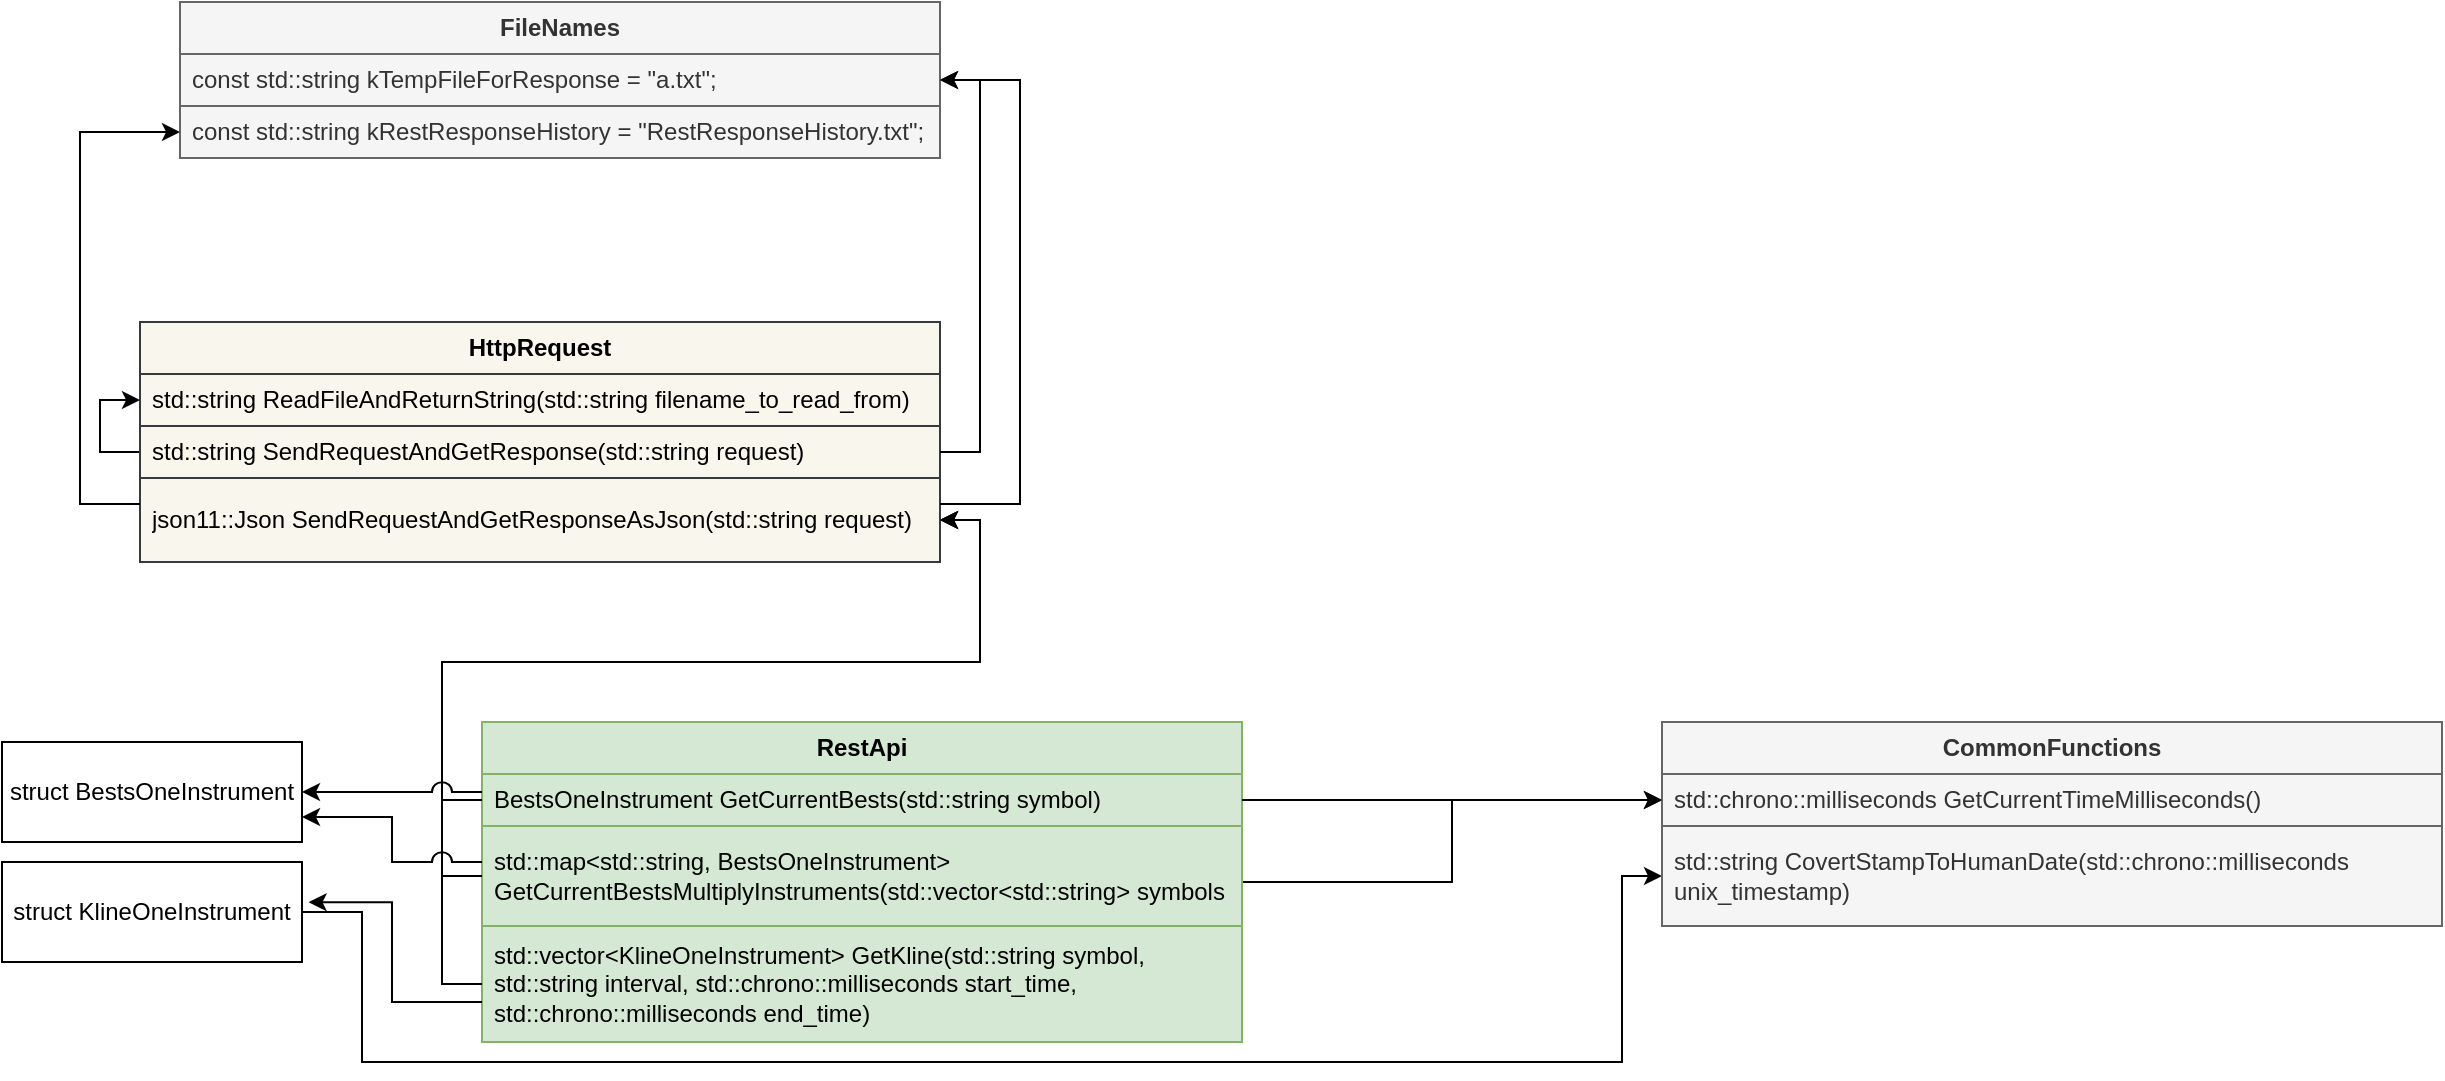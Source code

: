 <mxfile version="18.0.2" type="device"><diagram id="Dl7lVVzgup3Q1QjyaTcV" name="Page-1"><mxGraphModel dx="2249" dy="1331" grid="1" gridSize="10" guides="1" tooltips="1" connect="1" arrows="1" fold="1" page="1" pageScale="1" pageWidth="4681" pageHeight="3300" math="0" shadow="0"><root><mxCell id="0"/><mxCell id="1" parent="0"/><mxCell id="a-pyQw6Xo1q9kdm13CsX-4" value="HttpRequest" style="swimlane;fontStyle=1;align=center;verticalAlign=middle;childLayout=stackLayout;horizontal=1;startSize=26;horizontalStack=0;resizeParent=1;resizeParentMax=0;resizeLast=0;collapsible=1;marginBottom=0;fillColor=#f9f7ed;strokeColor=#36393d;whiteSpace=wrap;" parent="1" vertex="1"><mxGeometry x="719" y="480" width="400" height="120" as="geometry"><mxRectangle x="170" y="260" width="140" height="26" as="alternateBounds"/></mxGeometry></mxCell><mxCell id="a-pyQw6Xo1q9kdm13CsX-5" value="std::string ReadFileAndReturnString(std::string filename_to_read_from)" style="text;strokeColor=#36393d;fillColor=#f9f7ed;align=left;verticalAlign=middle;spacingLeft=4;spacingRight=4;overflow=hidden;rotatable=0;points=[[0,0.5],[1,0.5]];portConstraint=eastwest;whiteSpace=wrap;" parent="a-pyQw6Xo1q9kdm13CsX-4" vertex="1"><mxGeometry y="26" width="400" height="26" as="geometry"/></mxCell><mxCell id="a-pyQw6Xo1q9kdm13CsX-21" style="edgeStyle=orthogonalEdgeStyle;rounded=0;jumpStyle=arc;jumpSize=10;orthogonalLoop=1;jettySize=auto;html=1;entryX=0;entryY=0.5;entryDx=0;entryDy=0;endArrow=classic;endFill=1;verticalAlign=middle;" parent="a-pyQw6Xo1q9kdm13CsX-4" source="a-pyQw6Xo1q9kdm13CsX-7" target="a-pyQw6Xo1q9kdm13CsX-5" edge="1"><mxGeometry relative="1" as="geometry"><Array as="points"><mxPoint x="-20" y="65"/><mxPoint x="-20" y="39"/></Array></mxGeometry></mxCell><mxCell id="a-pyQw6Xo1q9kdm13CsX-7" value="std::string SendRequestAndGetResponse(std::string request)" style="text;strokeColor=#36393d;fillColor=#f9f7ed;align=left;verticalAlign=middle;spacingLeft=4;spacingRight=4;overflow=hidden;rotatable=0;points=[[0,0.5],[1,0.5]];portConstraint=eastwest;whiteSpace=wrap;" parent="a-pyQw6Xo1q9kdm13CsX-4" vertex="1"><mxGeometry y="52" width="400" height="26" as="geometry"/></mxCell><mxCell id="a-pyQw6Xo1q9kdm13CsX-8" value="json11::Json SendRequestAndGetResponseAsJson(std::string request)" style="text;strokeColor=#36393d;fillColor=#f9f7ed;align=left;verticalAlign=middle;spacingLeft=4;spacingRight=4;overflow=hidden;rotatable=0;points=[[0,0.5],[1,0.5]];portConstraint=eastwest;whiteSpace=wrap;" parent="a-pyQw6Xo1q9kdm13CsX-4" vertex="1"><mxGeometry y="78" width="400" height="42" as="geometry"/></mxCell><mxCell id="a-pyQw6Xo1q9kdm13CsX-9" value="FileNames" style="swimlane;fontStyle=1;align=center;verticalAlign=middle;childLayout=stackLayout;horizontal=1;startSize=26;horizontalStack=0;resizeParent=1;resizeParentMax=0;resizeLast=0;collapsible=1;marginBottom=0;fillColor=#f5f5f5;fontColor=#333333;strokeColor=#666666;whiteSpace=wrap;" parent="1" vertex="1"><mxGeometry x="739" y="320" width="380" height="78" as="geometry"/></mxCell><mxCell id="a-pyQw6Xo1q9kdm13CsX-10" value="const std::string kTempFileForResponse = &quot;a.txt&quot;;" style="text;strokeColor=#666666;fillColor=#f5f5f5;align=left;verticalAlign=middle;spacingLeft=4;spacingRight=4;overflow=hidden;rotatable=0;points=[[0,0.5],[1,0.5]];portConstraint=eastwest;fontColor=#333333;whiteSpace=wrap;" parent="a-pyQw6Xo1q9kdm13CsX-9" vertex="1"><mxGeometry y="26" width="380" height="26" as="geometry"/></mxCell><mxCell id="a-pyQw6Xo1q9kdm13CsX-12" value="const std::string kRestResponseHistory = &quot;RestResponseHistory.txt&quot;;" style="text;strokeColor=#666666;fillColor=#f5f5f5;align=left;verticalAlign=middle;spacingLeft=4;spacingRight=4;overflow=hidden;rotatable=0;points=[[0,0.5],[1,0.5]];portConstraint=eastwest;fontColor=#333333;whiteSpace=wrap;" parent="a-pyQw6Xo1q9kdm13CsX-9" vertex="1"><mxGeometry y="52" width="380" height="26" as="geometry"/></mxCell><mxCell id="a-pyQw6Xo1q9kdm13CsX-17" style="edgeStyle=orthogonalEdgeStyle;rounded=0;orthogonalLoop=1;jettySize=auto;html=1;entryX=1;entryY=0.5;entryDx=0;entryDy=0;endArrow=classic;endFill=1;jumpStyle=arc;jumpSize=10;verticalAlign=middle;" parent="1" source="a-pyQw6Xo1q9kdm13CsX-7" target="a-pyQw6Xo1q9kdm13CsX-9" edge="1"><mxGeometry relative="1" as="geometry"/></mxCell><mxCell id="a-pyQw6Xo1q9kdm13CsX-18" style="edgeStyle=orthogonalEdgeStyle;rounded=0;orthogonalLoop=1;jettySize=auto;html=1;entryX=1;entryY=0.5;entryDx=0;entryDy=0;endArrow=classic;endFill=1;verticalAlign=middle;" parent="1" source="a-pyQw6Xo1q9kdm13CsX-8" target="a-pyQw6Xo1q9kdm13CsX-9" edge="1"><mxGeometry relative="1" as="geometry"><Array as="points"><mxPoint x="1159" y="571"/><mxPoint x="1159" y="359"/></Array></mxGeometry></mxCell><mxCell id="a-pyQw6Xo1q9kdm13CsX-19" style="edgeStyle=orthogonalEdgeStyle;rounded=0;orthogonalLoop=1;jettySize=auto;html=1;entryX=0;entryY=0.5;entryDx=0;entryDy=0;endArrow=classic;endFill=1;verticalAlign=middle;" parent="1" source="a-pyQw6Xo1q9kdm13CsX-8" target="a-pyQw6Xo1q9kdm13CsX-12" edge="1"><mxGeometry relative="1" as="geometry"><Array as="points"><mxPoint x="689" y="571"/><mxPoint x="689" y="385"/></Array></mxGeometry></mxCell><mxCell id="zO8GVMMEZguX62qYBYTU-6" style="edgeStyle=orthogonalEdgeStyle;rounded=0;orthogonalLoop=1;jettySize=auto;html=1;entryX=0;entryY=0.5;entryDx=0;entryDy=0;" edge="1" parent="1" source="a-pyQw6Xo1q9kdm13CsX-23" target="zO8GVMMEZguX62qYBYTU-2"><mxGeometry relative="1" as="geometry"/></mxCell><mxCell id="a-pyQw6Xo1q9kdm13CsX-23" value="RestApi" style="swimlane;fontStyle=1;align=center;verticalAlign=middle;childLayout=stackLayout;horizontal=1;startSize=26;horizontalStack=0;resizeParent=1;resizeParentMax=0;resizeLast=0;collapsible=1;marginBottom=0;whiteSpace=wrap;fillColor=#d5e8d4;strokeColor=#82b366;" parent="1" vertex="1"><mxGeometry x="890" y="680" width="380" height="160" as="geometry"/></mxCell><mxCell id="a-pyQw6Xo1q9kdm13CsX-24" value="BestsOneInstrument GetCurrentBests(std::string symbol)" style="text;strokeColor=#82b366;fillColor=#d5e8d4;align=left;verticalAlign=middle;spacingLeft=4;spacingRight=4;overflow=hidden;rotatable=0;points=[[0,0.5],[1,0.5]];portConstraint=eastwest;whiteSpace=wrap;" parent="a-pyQw6Xo1q9kdm13CsX-23" vertex="1"><mxGeometry y="26" width="380" height="26" as="geometry"/></mxCell><mxCell id="a-pyQw6Xo1q9kdm13CsX-26" value="std::map&lt;std::string, BestsOneInstrument&gt; GetCurrentBestsMultiplyInstruments(std::vector&lt;std::string&gt; symbols" style="text;strokeColor=#82b366;fillColor=#d5e8d4;align=left;verticalAlign=middle;spacingLeft=4;spacingRight=4;overflow=hidden;rotatable=0;points=[[0,0.5],[1,0.5]];portConstraint=eastwest;whiteSpace=wrap;" parent="a-pyQw6Xo1q9kdm13CsX-23" vertex="1"><mxGeometry y="52" width="380" height="50" as="geometry"/></mxCell><mxCell id="a-pyQw6Xo1q9kdm13CsX-30" value="std::vector&lt;KlineOneInstrument&gt; GetKline(std::string symbol, std::string interval, std::chrono::milliseconds start_time, std::chrono::milliseconds end_time)" style="text;strokeColor=#82b366;fillColor=#d5e8d4;align=left;verticalAlign=middle;spacingLeft=4;spacingRight=4;overflow=hidden;rotatable=0;points=[[0,0.5],[1,0.5]];portConstraint=eastwest;whiteSpace=wrap;" parent="a-pyQw6Xo1q9kdm13CsX-23" vertex="1"><mxGeometry y="102" width="380" height="58" as="geometry"/></mxCell><mxCell id="a-pyQw6Xo1q9kdm13CsX-28" value="struct BestsOneInstrument" style="html=1;whiteSpace=wrap;verticalAlign=middle;" parent="1" vertex="1"><mxGeometry x="650" y="690" width="150" height="50" as="geometry"/></mxCell><mxCell id="zO8GVMMEZguX62qYBYTU-7" style="edgeStyle=orthogonalEdgeStyle;rounded=0;orthogonalLoop=1;jettySize=auto;html=1;entryX=0;entryY=0.5;entryDx=0;entryDy=0;" edge="1" parent="1" source="a-pyQw6Xo1q9kdm13CsX-29" target="zO8GVMMEZguX62qYBYTU-4"><mxGeometry relative="1" as="geometry"><Array as="points"><mxPoint x="830" y="775"/><mxPoint x="830" y="850"/><mxPoint x="1460" y="850"/><mxPoint x="1460" y="757"/></Array></mxGeometry></mxCell><mxCell id="a-pyQw6Xo1q9kdm13CsX-29" value="struct KlineOneInstrument" style="html=1;whiteSpace=wrap;verticalAlign=middle;" parent="1" vertex="1"><mxGeometry x="650" y="750" width="150" height="50" as="geometry"/></mxCell><mxCell id="a-pyQw6Xo1q9kdm13CsX-31" style="edgeStyle=orthogonalEdgeStyle;rounded=0;jumpStyle=arc;jumpSize=10;orthogonalLoop=1;jettySize=auto;html=1;endArrow=classic;endFill=1;verticalAlign=middle;" parent="1" source="a-pyQw6Xo1q9kdm13CsX-24" target="a-pyQw6Xo1q9kdm13CsX-8" edge="1"><mxGeometry relative="1" as="geometry"><mxPoint x="1180" y="600" as="targetPoint"/><Array as="points"><mxPoint x="870" y="719"/><mxPoint x="870" y="650"/><mxPoint x="1139" y="650"/><mxPoint x="1139" y="579"/></Array></mxGeometry></mxCell><mxCell id="a-pyQw6Xo1q9kdm13CsX-33" style="edgeStyle=orthogonalEdgeStyle;rounded=0;jumpStyle=arc;jumpSize=10;orthogonalLoop=1;jettySize=auto;html=1;entryX=1;entryY=0.5;entryDx=0;entryDy=0;endArrow=classic;endFill=1;" parent="1" source="a-pyQw6Xo1q9kdm13CsX-26" target="a-pyQw6Xo1q9kdm13CsX-8" edge="1"><mxGeometry relative="1" as="geometry"><Array as="points"><mxPoint x="870" y="757"/><mxPoint x="870" y="650"/><mxPoint x="1139" y="650"/><mxPoint x="1139" y="579"/></Array></mxGeometry></mxCell><mxCell id="a-pyQw6Xo1q9kdm13CsX-34" style="edgeStyle=orthogonalEdgeStyle;rounded=0;jumpStyle=arc;jumpSize=10;orthogonalLoop=1;jettySize=auto;html=1;entryX=1;entryY=0.5;entryDx=0;entryDy=0;endArrow=classic;endFill=1;" parent="1" source="a-pyQw6Xo1q9kdm13CsX-30" target="a-pyQw6Xo1q9kdm13CsX-8" edge="1"><mxGeometry relative="1" as="geometry"><Array as="points"><mxPoint x="870" y="811"/><mxPoint x="870" y="650"/><mxPoint x="1139" y="650"/><mxPoint x="1139" y="579"/></Array></mxGeometry></mxCell><mxCell id="a-pyQw6Xo1q9kdm13CsX-35" style="edgeStyle=orthogonalEdgeStyle;rounded=0;jumpStyle=arc;jumpSize=10;orthogonalLoop=1;jettySize=auto;html=1;entryX=1;entryY=0.5;entryDx=0;entryDy=0;endArrow=classic;endFill=1;" parent="1" source="a-pyQw6Xo1q9kdm13CsX-24" target="a-pyQw6Xo1q9kdm13CsX-28" edge="1"><mxGeometry relative="1" as="geometry"><Array as="points"><mxPoint x="870" y="715"/><mxPoint x="870" y="715"/></Array></mxGeometry></mxCell><mxCell id="a-pyQw6Xo1q9kdm13CsX-36" style="edgeStyle=orthogonalEdgeStyle;rounded=0;jumpStyle=arc;jumpSize=10;orthogonalLoop=1;jettySize=auto;html=1;entryX=1;entryY=0.75;entryDx=0;entryDy=0;endArrow=classic;endFill=1;" parent="1" source="a-pyQw6Xo1q9kdm13CsX-26" target="a-pyQw6Xo1q9kdm13CsX-28" edge="1"><mxGeometry relative="1" as="geometry"><Array as="points"><mxPoint x="845" y="750"/><mxPoint x="845" y="728"/></Array></mxGeometry></mxCell><mxCell id="a-pyQw6Xo1q9kdm13CsX-37" style="edgeStyle=orthogonalEdgeStyle;rounded=0;jumpStyle=arc;jumpSize=10;orthogonalLoop=1;jettySize=auto;html=1;entryX=1.022;entryY=0.402;entryDx=0;entryDy=0;entryPerimeter=0;endArrow=classic;endFill=1;" parent="1" source="a-pyQw6Xo1q9kdm13CsX-30" target="a-pyQw6Xo1q9kdm13CsX-29" edge="1"><mxGeometry relative="1" as="geometry"><Array as="points"><mxPoint x="845" y="820"/><mxPoint x="845" y="770"/></Array></mxGeometry></mxCell><mxCell id="zO8GVMMEZguX62qYBYTU-1" value="CommonFunctions" style="swimlane;fontStyle=1;align=center;verticalAlign=middle;childLayout=stackLayout;horizontal=1;startSize=26;horizontalStack=0;resizeParent=1;resizeParentMax=0;resizeLast=0;collapsible=1;marginBottom=0;whiteSpace=wrap;fillColor=#f5f5f5;fontColor=#333333;strokeColor=#666666;" vertex="1" parent="1"><mxGeometry x="1480" y="680" width="390" height="102" as="geometry"/></mxCell><mxCell id="zO8GVMMEZguX62qYBYTU-2" value="std::chrono::milliseconds GetCurrentTimeMilliseconds()" style="text;strokeColor=#666666;fillColor=#f5f5f5;align=left;verticalAlign=middle;spacingLeft=4;spacingRight=4;overflow=hidden;rotatable=0;points=[[0,0.5],[1,0.5]];portConstraint=eastwest;whiteSpace=wrap;fontColor=#333333;" vertex="1" parent="zO8GVMMEZguX62qYBYTU-1"><mxGeometry y="26" width="390" height="26" as="geometry"/></mxCell><mxCell id="zO8GVMMEZguX62qYBYTU-4" value="std::string CovertStampToHumanDate(std::chrono::milliseconds unix_timestamp)" style="text;strokeColor=#666666;fillColor=#f5f5f5;align=left;verticalAlign=middle;spacingLeft=4;spacingRight=4;overflow=hidden;rotatable=0;points=[[0,0.5],[1,0.5]];portConstraint=eastwest;whiteSpace=wrap;fontColor=#333333;" vertex="1" parent="zO8GVMMEZguX62qYBYTU-1"><mxGeometry y="52" width="390" height="50" as="geometry"/></mxCell><mxCell id="zO8GVMMEZguX62qYBYTU-5" style="edgeStyle=orthogonalEdgeStyle;rounded=0;orthogonalLoop=1;jettySize=auto;html=1;entryX=0;entryY=0.5;entryDx=0;entryDy=0;" edge="1" parent="1" source="a-pyQw6Xo1q9kdm13CsX-24" target="zO8GVMMEZguX62qYBYTU-2"><mxGeometry relative="1" as="geometry"/></mxCell></root></mxGraphModel></diagram></mxfile>